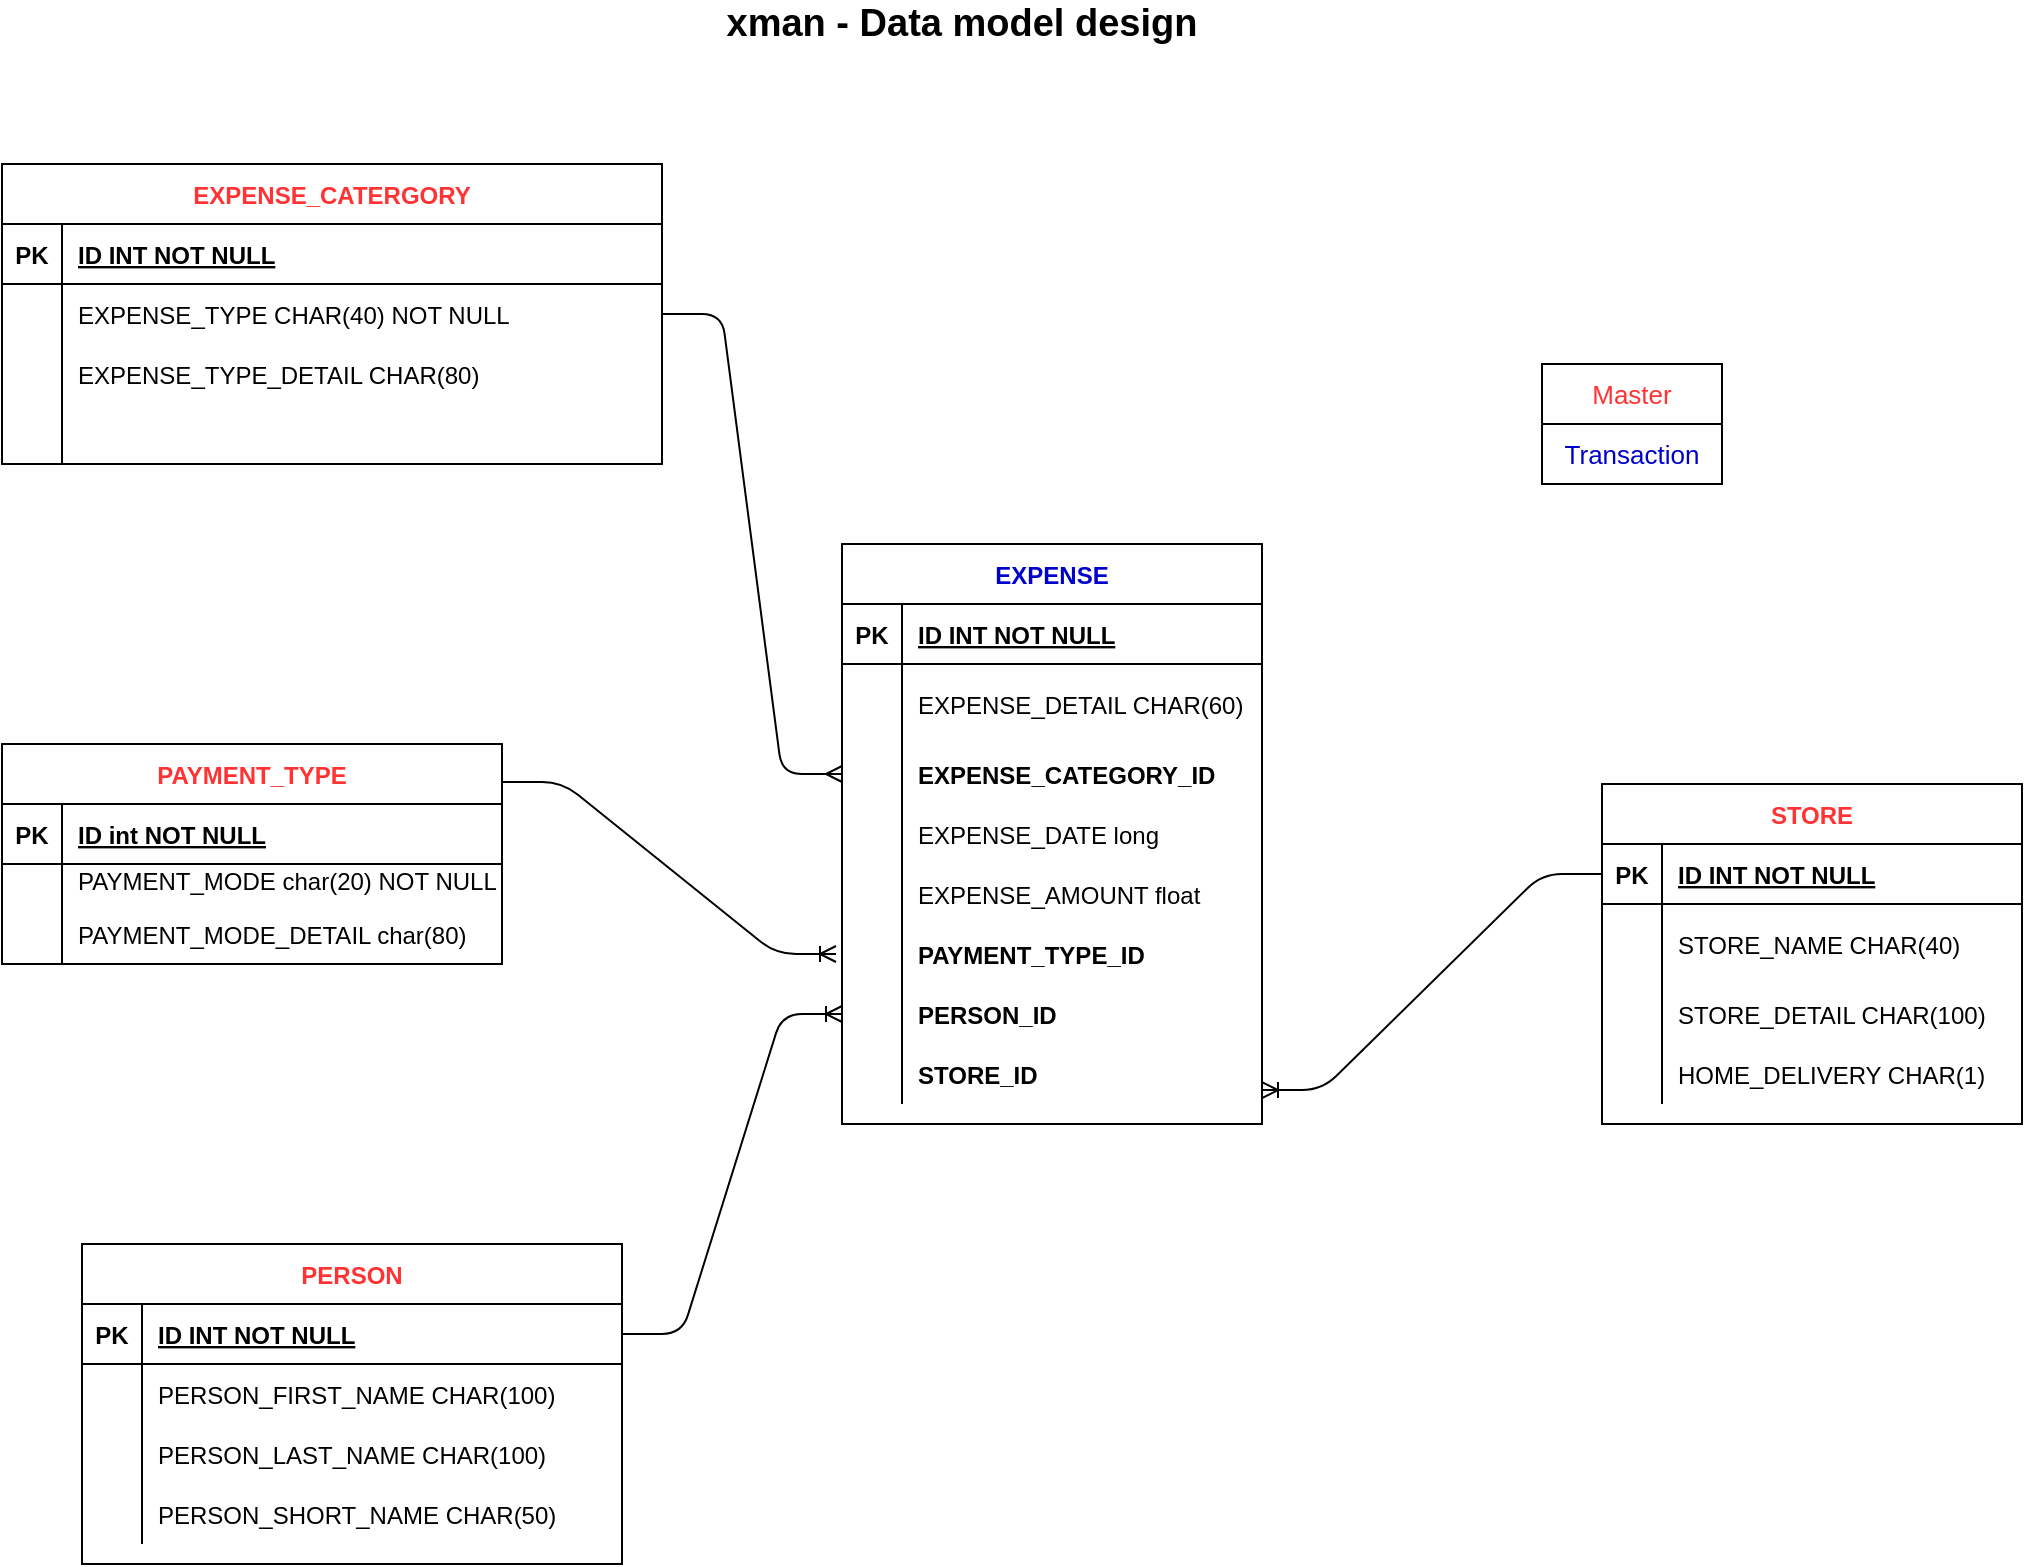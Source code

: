 <mxfile version="14.5.1" type="device"><diagram id="R2lEEEUBdFMjLlhIrx00" name="Page-1"><mxGraphModel dx="946" dy="1706" grid="1" gridSize="10" guides="1" tooltips="1" connect="1" arrows="1" fold="1" page="1" pageScale="1" pageWidth="850" pageHeight="1100" math="0" shadow="0" extFonts="Permanent Marker^https://fonts.googleapis.com/css?family=Permanent+Marker"><root><mxCell id="0"/><mxCell id="1" parent="0"/><mxCell id="C-vyLk0tnHw3VtMMgP7b-23" value="PAYMENT_TYPE" style="shape=table;startSize=30;container=1;collapsible=1;childLayout=tableLayout;fixedRows=1;rowLines=0;fontStyle=1;align=center;resizeLast=1;fontColor=#FF3333;" parent="1" vertex="1"><mxGeometry x="70" y="180" width="250" height="110" as="geometry"/></mxCell><mxCell id="C-vyLk0tnHw3VtMMgP7b-24" value="" style="shape=partialRectangle;collapsible=0;dropTarget=0;pointerEvents=0;fillColor=none;points=[[0,0.5],[1,0.5]];portConstraint=eastwest;top=0;left=0;right=0;bottom=1;" parent="C-vyLk0tnHw3VtMMgP7b-23" vertex="1"><mxGeometry y="30" width="250" height="30" as="geometry"/></mxCell><mxCell id="C-vyLk0tnHw3VtMMgP7b-25" value="PK" style="shape=partialRectangle;overflow=hidden;connectable=0;fillColor=none;top=0;left=0;bottom=0;right=0;fontStyle=1;" parent="C-vyLk0tnHw3VtMMgP7b-24" vertex="1"><mxGeometry width="30" height="30" as="geometry"/></mxCell><mxCell id="C-vyLk0tnHw3VtMMgP7b-26" value="ID int NOT NULL " style="shape=partialRectangle;overflow=hidden;connectable=0;fillColor=none;top=0;left=0;bottom=0;right=0;align=left;spacingLeft=6;fontStyle=5;" parent="C-vyLk0tnHw3VtMMgP7b-24" vertex="1"><mxGeometry x="30" width="220" height="30" as="geometry"/></mxCell><mxCell id="jmslZS8Ts7nzEx467xdW-66" value="" style="shape=partialRectangle;collapsible=0;dropTarget=0;pointerEvents=0;fillColor=none;points=[[0,0.5],[1,0.5]];portConstraint=eastwest;top=0;left=0;right=0;bottom=0;" vertex="1" parent="C-vyLk0tnHw3VtMMgP7b-23"><mxGeometry y="60" width="250" height="20" as="geometry"/></mxCell><mxCell id="jmslZS8Ts7nzEx467xdW-67" value="" style="shape=partialRectangle;overflow=hidden;connectable=0;fillColor=none;top=0;left=0;bottom=0;right=0;" vertex="1" parent="jmslZS8Ts7nzEx467xdW-66"><mxGeometry width="30" height="20" as="geometry"/></mxCell><mxCell id="jmslZS8Ts7nzEx467xdW-68" value="PAYMENT_MODE char(20) NOT NULL&#10; " style="shape=partialRectangle;overflow=hidden;connectable=0;fillColor=none;top=0;left=0;bottom=0;right=0;align=left;spacingLeft=6;" vertex="1" parent="jmslZS8Ts7nzEx467xdW-66"><mxGeometry x="30" width="220" height="20" as="geometry"/></mxCell><mxCell id="C-vyLk0tnHw3VtMMgP7b-27" value="" style="shape=partialRectangle;collapsible=0;dropTarget=0;pointerEvents=0;fillColor=none;points=[[0,0.5],[1,0.5]];portConstraint=eastwest;top=0;left=0;right=0;bottom=0;" parent="C-vyLk0tnHw3VtMMgP7b-23" vertex="1"><mxGeometry y="80" width="250" height="30" as="geometry"/></mxCell><mxCell id="C-vyLk0tnHw3VtMMgP7b-28" value="" style="shape=partialRectangle;overflow=hidden;connectable=0;fillColor=none;top=0;left=0;bottom=0;right=0;" parent="C-vyLk0tnHw3VtMMgP7b-27" vertex="1"><mxGeometry width="30" height="30" as="geometry"/></mxCell><mxCell id="C-vyLk0tnHw3VtMMgP7b-29" value="PAYMENT_MODE_DETAIL char(80)" style="shape=partialRectangle;overflow=hidden;connectable=0;fillColor=none;top=0;left=0;bottom=0;right=0;align=left;spacingLeft=6;" parent="C-vyLk0tnHw3VtMMgP7b-27" vertex="1"><mxGeometry x="30" width="220" height="30" as="geometry"/></mxCell><mxCell id="jmslZS8Ts7nzEx467xdW-1" value="EXPENSE_CATERGORY" style="shape=table;startSize=30;container=1;collapsible=1;childLayout=tableLayout;fixedRows=1;rowLines=0;fontStyle=1;align=center;resizeLast=1;fontColor=#FF3333;" vertex="1" parent="1"><mxGeometry x="70" y="-110" width="330" height="150" as="geometry"/></mxCell><mxCell id="jmslZS8Ts7nzEx467xdW-2" value="" style="shape=partialRectangle;collapsible=0;dropTarget=0;pointerEvents=0;fillColor=none;top=0;left=0;bottom=1;right=0;points=[[0,0.5],[1,0.5]];portConstraint=eastwest;" vertex="1" parent="jmslZS8Ts7nzEx467xdW-1"><mxGeometry y="30" width="330" height="30" as="geometry"/></mxCell><mxCell id="jmslZS8Ts7nzEx467xdW-3" value="PK" style="shape=partialRectangle;connectable=0;fillColor=none;top=0;left=0;bottom=0;right=0;fontStyle=1;overflow=hidden;" vertex="1" parent="jmslZS8Ts7nzEx467xdW-2"><mxGeometry width="30" height="30" as="geometry"/></mxCell><mxCell id="jmslZS8Ts7nzEx467xdW-4" value="ID INT NOT NULL" style="shape=partialRectangle;connectable=0;fillColor=none;top=0;left=0;bottom=0;right=0;align=left;spacingLeft=6;fontStyle=5;overflow=hidden;" vertex="1" parent="jmslZS8Ts7nzEx467xdW-2"><mxGeometry x="30" width="300" height="30" as="geometry"/></mxCell><mxCell id="jmslZS8Ts7nzEx467xdW-5" value="" style="shape=partialRectangle;collapsible=0;dropTarget=0;pointerEvents=0;fillColor=none;top=0;left=0;bottom=0;right=0;points=[[0,0.5],[1,0.5]];portConstraint=eastwest;" vertex="1" parent="jmslZS8Ts7nzEx467xdW-1"><mxGeometry y="60" width="330" height="30" as="geometry"/></mxCell><mxCell id="jmslZS8Ts7nzEx467xdW-6" value="" style="shape=partialRectangle;connectable=0;fillColor=none;top=0;left=0;bottom=0;right=0;editable=1;overflow=hidden;" vertex="1" parent="jmslZS8Ts7nzEx467xdW-5"><mxGeometry width="30" height="30" as="geometry"/></mxCell><mxCell id="jmslZS8Ts7nzEx467xdW-7" value="EXPENSE_TYPE CHAR(40) NOT NULL" style="shape=partialRectangle;connectable=0;fillColor=none;top=0;left=0;bottom=0;right=0;align=left;spacingLeft=6;overflow=hidden;" vertex="1" parent="jmslZS8Ts7nzEx467xdW-5"><mxGeometry x="30" width="300" height="30" as="geometry"/></mxCell><mxCell id="jmslZS8Ts7nzEx467xdW-8" value="" style="shape=partialRectangle;collapsible=0;dropTarget=0;pointerEvents=0;fillColor=none;top=0;left=0;bottom=0;right=0;points=[[0,0.5],[1,0.5]];portConstraint=eastwest;" vertex="1" parent="jmslZS8Ts7nzEx467xdW-1"><mxGeometry y="90" width="330" height="30" as="geometry"/></mxCell><mxCell id="jmslZS8Ts7nzEx467xdW-9" value="" style="shape=partialRectangle;connectable=0;fillColor=none;top=0;left=0;bottom=0;right=0;editable=1;overflow=hidden;" vertex="1" parent="jmslZS8Ts7nzEx467xdW-8"><mxGeometry width="30" height="30" as="geometry"/></mxCell><mxCell id="jmslZS8Ts7nzEx467xdW-10" value="EXPENSE_TYPE_DETAIL CHAR(80)" style="shape=partialRectangle;connectable=0;fillColor=none;top=0;left=0;bottom=0;right=0;align=left;spacingLeft=6;overflow=hidden;" vertex="1" parent="jmslZS8Ts7nzEx467xdW-8"><mxGeometry x="30" width="300" height="30" as="geometry"/></mxCell><mxCell id="jmslZS8Ts7nzEx467xdW-11" value="" style="shape=partialRectangle;collapsible=0;dropTarget=0;pointerEvents=0;fillColor=none;top=0;left=0;bottom=0;right=0;points=[[0,0.5],[1,0.5]];portConstraint=eastwest;" vertex="1" parent="jmslZS8Ts7nzEx467xdW-1"><mxGeometry y="120" width="330" height="30" as="geometry"/></mxCell><mxCell id="jmslZS8Ts7nzEx467xdW-12" value="" style="shape=partialRectangle;connectable=0;fillColor=none;top=0;left=0;bottom=0;right=0;editable=1;overflow=hidden;" vertex="1" parent="jmslZS8Ts7nzEx467xdW-11"><mxGeometry width="30" height="30" as="geometry"/></mxCell><mxCell id="jmslZS8Ts7nzEx467xdW-13" value="" style="shape=partialRectangle;connectable=0;fillColor=none;top=0;left=0;bottom=0;right=0;align=left;spacingLeft=6;overflow=hidden;" vertex="1" parent="jmslZS8Ts7nzEx467xdW-11"><mxGeometry x="30" width="300" height="30" as="geometry"/></mxCell><mxCell id="jmslZS8Ts7nzEx467xdW-14" value="PERSON" style="shape=table;startSize=30;container=1;collapsible=1;childLayout=tableLayout;fixedRows=1;rowLines=0;fontStyle=1;align=center;resizeLast=1;fontColor=#FF3333;" vertex="1" parent="1"><mxGeometry x="110" y="430" width="270" height="160" as="geometry"/></mxCell><mxCell id="jmslZS8Ts7nzEx467xdW-15" value="" style="shape=partialRectangle;collapsible=0;dropTarget=0;pointerEvents=0;fillColor=none;top=0;left=0;bottom=1;right=0;points=[[0,0.5],[1,0.5]];portConstraint=eastwest;" vertex="1" parent="jmslZS8Ts7nzEx467xdW-14"><mxGeometry y="30" width="270" height="30" as="geometry"/></mxCell><mxCell id="jmslZS8Ts7nzEx467xdW-16" value="PK" style="shape=partialRectangle;connectable=0;fillColor=none;top=0;left=0;bottom=0;right=0;fontStyle=1;overflow=hidden;" vertex="1" parent="jmslZS8Ts7nzEx467xdW-15"><mxGeometry width="30" height="30" as="geometry"/></mxCell><mxCell id="jmslZS8Ts7nzEx467xdW-17" value="ID INT NOT NULL" style="shape=partialRectangle;connectable=0;fillColor=none;top=0;left=0;bottom=0;right=0;align=left;spacingLeft=6;fontStyle=5;overflow=hidden;" vertex="1" parent="jmslZS8Ts7nzEx467xdW-15"><mxGeometry x="30" width="240" height="30" as="geometry"/></mxCell><mxCell id="jmslZS8Ts7nzEx467xdW-18" value="" style="shape=partialRectangle;collapsible=0;dropTarget=0;pointerEvents=0;fillColor=none;top=0;left=0;bottom=0;right=0;points=[[0,0.5],[1,0.5]];portConstraint=eastwest;" vertex="1" parent="jmslZS8Ts7nzEx467xdW-14"><mxGeometry y="60" width="270" height="30" as="geometry"/></mxCell><mxCell id="jmslZS8Ts7nzEx467xdW-19" value="" style="shape=partialRectangle;connectable=0;fillColor=none;top=0;left=0;bottom=0;right=0;editable=1;overflow=hidden;" vertex="1" parent="jmslZS8Ts7nzEx467xdW-18"><mxGeometry width="30" height="30" as="geometry"/></mxCell><mxCell id="jmslZS8Ts7nzEx467xdW-20" value="PERSON_FIRST_NAME CHAR(100)" style="shape=partialRectangle;connectable=0;fillColor=none;top=0;left=0;bottom=0;right=0;align=left;spacingLeft=6;overflow=hidden;" vertex="1" parent="jmslZS8Ts7nzEx467xdW-18"><mxGeometry x="30" width="240" height="30" as="geometry"/></mxCell><mxCell id="jmslZS8Ts7nzEx467xdW-21" value="" style="shape=partialRectangle;collapsible=0;dropTarget=0;pointerEvents=0;fillColor=none;top=0;left=0;bottom=0;right=0;points=[[0,0.5],[1,0.5]];portConstraint=eastwest;" vertex="1" parent="jmslZS8Ts7nzEx467xdW-14"><mxGeometry y="90" width="270" height="30" as="geometry"/></mxCell><mxCell id="jmslZS8Ts7nzEx467xdW-22" value="" style="shape=partialRectangle;connectable=0;fillColor=none;top=0;left=0;bottom=0;right=0;editable=1;overflow=hidden;" vertex="1" parent="jmslZS8Ts7nzEx467xdW-21"><mxGeometry width="30" height="30" as="geometry"/></mxCell><mxCell id="jmslZS8Ts7nzEx467xdW-23" value="PERSON_LAST_NAME CHAR(100)" style="shape=partialRectangle;connectable=0;fillColor=none;top=0;left=0;bottom=0;right=0;align=left;spacingLeft=6;overflow=hidden;" vertex="1" parent="jmslZS8Ts7nzEx467xdW-21"><mxGeometry x="30" width="240" height="30" as="geometry"/></mxCell><mxCell id="jmslZS8Ts7nzEx467xdW-24" value="" style="shape=partialRectangle;collapsible=0;dropTarget=0;pointerEvents=0;fillColor=none;top=0;left=0;bottom=0;right=0;points=[[0,0.5],[1,0.5]];portConstraint=eastwest;" vertex="1" parent="jmslZS8Ts7nzEx467xdW-14"><mxGeometry y="120" width="270" height="30" as="geometry"/></mxCell><mxCell id="jmslZS8Ts7nzEx467xdW-25" value="" style="shape=partialRectangle;connectable=0;fillColor=none;top=0;left=0;bottom=0;right=0;editable=1;overflow=hidden;" vertex="1" parent="jmslZS8Ts7nzEx467xdW-24"><mxGeometry width="30" height="30" as="geometry"/></mxCell><mxCell id="jmslZS8Ts7nzEx467xdW-26" value="PERSON_SHORT_NAME CHAR(50)" style="shape=partialRectangle;connectable=0;fillColor=none;top=0;left=0;bottom=0;right=0;align=left;spacingLeft=6;overflow=hidden;" vertex="1" parent="jmslZS8Ts7nzEx467xdW-24"><mxGeometry x="30" width="240" height="30" as="geometry"/></mxCell><mxCell id="jmslZS8Ts7nzEx467xdW-27" value="STORE" style="shape=table;startSize=30;container=1;collapsible=1;childLayout=tableLayout;fixedRows=1;rowLines=0;fontStyle=1;align=center;resizeLast=1;fontColor=#FF3333;" vertex="1" parent="1"><mxGeometry x="870" y="200" width="210" height="170" as="geometry"/></mxCell><mxCell id="jmslZS8Ts7nzEx467xdW-28" value="" style="shape=partialRectangle;collapsible=0;dropTarget=0;pointerEvents=0;fillColor=none;top=0;left=0;bottom=1;right=0;points=[[0,0.5],[1,0.5]];portConstraint=eastwest;" vertex="1" parent="jmslZS8Ts7nzEx467xdW-27"><mxGeometry y="30" width="210" height="30" as="geometry"/></mxCell><mxCell id="jmslZS8Ts7nzEx467xdW-29" value="PK" style="shape=partialRectangle;connectable=0;fillColor=none;top=0;left=0;bottom=0;right=0;fontStyle=1;overflow=hidden;" vertex="1" parent="jmslZS8Ts7nzEx467xdW-28"><mxGeometry width="30" height="30" as="geometry"/></mxCell><mxCell id="jmslZS8Ts7nzEx467xdW-30" value="ID INT NOT NULL" style="shape=partialRectangle;connectable=0;fillColor=none;top=0;left=0;bottom=0;right=0;align=left;spacingLeft=6;fontStyle=5;overflow=hidden;" vertex="1" parent="jmslZS8Ts7nzEx467xdW-28"><mxGeometry x="30" width="180" height="30" as="geometry"/></mxCell><mxCell id="jmslZS8Ts7nzEx467xdW-31" value="" style="shape=partialRectangle;collapsible=0;dropTarget=0;pointerEvents=0;fillColor=none;top=0;left=0;bottom=0;right=0;points=[[0,0.5],[1,0.5]];portConstraint=eastwest;" vertex="1" parent="jmslZS8Ts7nzEx467xdW-27"><mxGeometry y="60" width="210" height="40" as="geometry"/></mxCell><mxCell id="jmslZS8Ts7nzEx467xdW-32" value="" style="shape=partialRectangle;connectable=0;fillColor=none;top=0;left=0;bottom=0;right=0;editable=1;overflow=hidden;" vertex="1" parent="jmslZS8Ts7nzEx467xdW-31"><mxGeometry width="30" height="40" as="geometry"/></mxCell><mxCell id="jmslZS8Ts7nzEx467xdW-33" value="STORE_NAME CHAR(40)" style="shape=partialRectangle;connectable=0;fillColor=none;top=0;left=0;bottom=0;right=0;align=left;spacingLeft=6;overflow=hidden;" vertex="1" parent="jmslZS8Ts7nzEx467xdW-31"><mxGeometry x="30" width="180" height="40" as="geometry"/></mxCell><mxCell id="jmslZS8Ts7nzEx467xdW-34" value="" style="shape=partialRectangle;collapsible=0;dropTarget=0;pointerEvents=0;fillColor=none;top=0;left=0;bottom=0;right=0;points=[[0,0.5],[1,0.5]];portConstraint=eastwest;" vertex="1" parent="jmslZS8Ts7nzEx467xdW-27"><mxGeometry y="100" width="210" height="30" as="geometry"/></mxCell><mxCell id="jmslZS8Ts7nzEx467xdW-35" value="" style="shape=partialRectangle;connectable=0;fillColor=none;top=0;left=0;bottom=0;right=0;editable=1;overflow=hidden;" vertex="1" parent="jmslZS8Ts7nzEx467xdW-34"><mxGeometry width="30" height="30" as="geometry"/></mxCell><mxCell id="jmslZS8Ts7nzEx467xdW-36" value="STORE_DETAIL CHAR(100)" style="shape=partialRectangle;connectable=0;fillColor=none;top=0;left=0;bottom=0;right=0;align=left;spacingLeft=6;overflow=hidden;" vertex="1" parent="jmslZS8Ts7nzEx467xdW-34"><mxGeometry x="30" width="180" height="30" as="geometry"/></mxCell><mxCell id="jmslZS8Ts7nzEx467xdW-37" value="" style="shape=partialRectangle;collapsible=0;dropTarget=0;pointerEvents=0;fillColor=none;top=0;left=0;bottom=0;right=0;points=[[0,0.5],[1,0.5]];portConstraint=eastwest;" vertex="1" parent="jmslZS8Ts7nzEx467xdW-27"><mxGeometry y="130" width="210" height="30" as="geometry"/></mxCell><mxCell id="jmslZS8Ts7nzEx467xdW-38" value="" style="shape=partialRectangle;connectable=0;fillColor=none;top=0;left=0;bottom=0;right=0;editable=1;overflow=hidden;" vertex="1" parent="jmslZS8Ts7nzEx467xdW-37"><mxGeometry width="30" height="30" as="geometry"/></mxCell><mxCell id="jmslZS8Ts7nzEx467xdW-39" value="HOME_DELIVERY CHAR(1)" style="shape=partialRectangle;connectable=0;fillColor=none;top=0;left=0;bottom=0;right=0;align=left;spacingLeft=6;overflow=hidden;" vertex="1" parent="jmslZS8Ts7nzEx467xdW-37"><mxGeometry x="30" width="180" height="30" as="geometry"/></mxCell><mxCell id="jmslZS8Ts7nzEx467xdW-40" value="EXPENSE" style="shape=table;startSize=30;container=1;collapsible=1;childLayout=tableLayout;fixedRows=1;rowLines=0;fontStyle=1;align=center;resizeLast=1;fontColor=#0000CC;" vertex="1" parent="1"><mxGeometry x="490" y="80" width="210" height="290" as="geometry"/></mxCell><mxCell id="jmslZS8Ts7nzEx467xdW-41" value="" style="shape=partialRectangle;collapsible=0;dropTarget=0;pointerEvents=0;fillColor=none;top=0;left=0;bottom=1;right=0;points=[[0,0.5],[1,0.5]];portConstraint=eastwest;" vertex="1" parent="jmslZS8Ts7nzEx467xdW-40"><mxGeometry y="30" width="210" height="30" as="geometry"/></mxCell><mxCell id="jmslZS8Ts7nzEx467xdW-42" value="PK" style="shape=partialRectangle;connectable=0;fillColor=none;top=0;left=0;bottom=0;right=0;fontStyle=1;overflow=hidden;" vertex="1" parent="jmslZS8Ts7nzEx467xdW-41"><mxGeometry width="30" height="30" as="geometry"/></mxCell><mxCell id="jmslZS8Ts7nzEx467xdW-43" value="ID INT NOT NULL" style="shape=partialRectangle;connectable=0;fillColor=none;top=0;left=0;bottom=0;right=0;align=left;spacingLeft=6;fontStyle=5;overflow=hidden;" vertex="1" parent="jmslZS8Ts7nzEx467xdW-41"><mxGeometry x="30" width="180" height="30" as="geometry"/></mxCell><mxCell id="jmslZS8Ts7nzEx467xdW-44" value="" style="shape=partialRectangle;collapsible=0;dropTarget=0;pointerEvents=0;fillColor=none;top=0;left=0;bottom=0;right=0;points=[[0,0.5],[1,0.5]];portConstraint=eastwest;" vertex="1" parent="jmslZS8Ts7nzEx467xdW-40"><mxGeometry y="60" width="210" height="40" as="geometry"/></mxCell><mxCell id="jmslZS8Ts7nzEx467xdW-45" value="" style="shape=partialRectangle;connectable=0;fillColor=none;top=0;left=0;bottom=0;right=0;editable=1;overflow=hidden;" vertex="1" parent="jmslZS8Ts7nzEx467xdW-44"><mxGeometry width="30" height="40" as="geometry"/></mxCell><mxCell id="jmslZS8Ts7nzEx467xdW-46" value="EXPENSE_DETAIL CHAR(60)" style="shape=partialRectangle;connectable=0;fillColor=none;top=0;left=0;bottom=0;right=0;align=left;spacingLeft=6;overflow=hidden;" vertex="1" parent="jmslZS8Ts7nzEx467xdW-44"><mxGeometry x="30" width="180" height="40" as="geometry"/></mxCell><mxCell id="jmslZS8Ts7nzEx467xdW-47" value="" style="shape=partialRectangle;collapsible=0;dropTarget=0;pointerEvents=0;fillColor=none;top=0;left=0;bottom=0;right=0;points=[[0,0.5],[1,0.5]];portConstraint=eastwest;" vertex="1" parent="jmslZS8Ts7nzEx467xdW-40"><mxGeometry y="100" width="210" height="30" as="geometry"/></mxCell><mxCell id="jmslZS8Ts7nzEx467xdW-48" value="" style="shape=partialRectangle;connectable=0;fillColor=none;top=0;left=0;bottom=0;right=0;editable=1;overflow=hidden;" vertex="1" parent="jmslZS8Ts7nzEx467xdW-47"><mxGeometry width="30" height="30" as="geometry"/></mxCell><mxCell id="jmslZS8Ts7nzEx467xdW-49" value="EXPENSE_CATEGORY_ID" style="shape=partialRectangle;connectable=0;fillColor=none;top=0;left=0;bottom=0;right=0;align=left;spacingLeft=6;overflow=hidden;fontStyle=1" vertex="1" parent="jmslZS8Ts7nzEx467xdW-47"><mxGeometry x="30" width="180" height="30" as="geometry"/></mxCell><mxCell id="jmslZS8Ts7nzEx467xdW-50" value="" style="shape=partialRectangle;collapsible=0;dropTarget=0;pointerEvents=0;fillColor=none;top=0;left=0;bottom=0;right=0;points=[[0,0.5],[1,0.5]];portConstraint=eastwest;" vertex="1" parent="jmslZS8Ts7nzEx467xdW-40"><mxGeometry y="130" width="210" height="30" as="geometry"/></mxCell><mxCell id="jmslZS8Ts7nzEx467xdW-51" value="" style="shape=partialRectangle;connectable=0;fillColor=none;top=0;left=0;bottom=0;right=0;editable=1;overflow=hidden;" vertex="1" parent="jmslZS8Ts7nzEx467xdW-50"><mxGeometry width="30" height="30" as="geometry"/></mxCell><mxCell id="jmslZS8Ts7nzEx467xdW-52" value="EXPENSE_DATE long" style="shape=partialRectangle;connectable=0;fillColor=none;top=0;left=0;bottom=0;right=0;align=left;spacingLeft=6;overflow=hidden;" vertex="1" parent="jmslZS8Ts7nzEx467xdW-50"><mxGeometry x="30" width="180" height="30" as="geometry"/></mxCell><mxCell id="jmslZS8Ts7nzEx467xdW-53" value="" style="shape=partialRectangle;collapsible=0;dropTarget=0;pointerEvents=0;fillColor=none;top=0;left=0;bottom=0;right=0;points=[[0,0.5],[1,0.5]];portConstraint=eastwest;" vertex="1" parent="jmslZS8Ts7nzEx467xdW-40"><mxGeometry y="160" width="210" height="30" as="geometry"/></mxCell><mxCell id="jmslZS8Ts7nzEx467xdW-54" value="" style="shape=partialRectangle;connectable=0;fillColor=none;top=0;left=0;bottom=0;right=0;editable=1;overflow=hidden;" vertex="1" parent="jmslZS8Ts7nzEx467xdW-53"><mxGeometry width="30" height="30" as="geometry"/></mxCell><mxCell id="jmslZS8Ts7nzEx467xdW-55" value="EXPENSE_AMOUNT float" style="shape=partialRectangle;connectable=0;fillColor=none;top=0;left=0;bottom=0;right=0;align=left;spacingLeft=6;overflow=hidden;" vertex="1" parent="jmslZS8Ts7nzEx467xdW-53"><mxGeometry x="30" width="180" height="30" as="geometry"/></mxCell><mxCell id="jmslZS8Ts7nzEx467xdW-56" value="" style="shape=partialRectangle;collapsible=0;dropTarget=0;pointerEvents=0;fillColor=none;top=0;left=0;bottom=0;right=0;points=[[0,0.5],[1,0.5]];portConstraint=eastwest;" vertex="1" parent="jmslZS8Ts7nzEx467xdW-40"><mxGeometry y="190" width="210" height="30" as="geometry"/></mxCell><mxCell id="jmslZS8Ts7nzEx467xdW-57" value="" style="shape=partialRectangle;connectable=0;fillColor=none;top=0;left=0;bottom=0;right=0;editable=1;overflow=hidden;" vertex="1" parent="jmslZS8Ts7nzEx467xdW-56"><mxGeometry width="30" height="30" as="geometry"/></mxCell><mxCell id="jmslZS8Ts7nzEx467xdW-58" value="PAYMENT_TYPE_ID" style="shape=partialRectangle;connectable=0;fillColor=none;top=0;left=0;bottom=0;right=0;align=left;spacingLeft=6;overflow=hidden;fontStyle=1" vertex="1" parent="jmslZS8Ts7nzEx467xdW-56"><mxGeometry x="30" width="180" height="30" as="geometry"/></mxCell><mxCell id="jmslZS8Ts7nzEx467xdW-59" value="" style="shape=partialRectangle;collapsible=0;dropTarget=0;pointerEvents=0;fillColor=none;top=0;left=0;bottom=0;right=0;points=[[0,0.5],[1,0.5]];portConstraint=eastwest;" vertex="1" parent="jmslZS8Ts7nzEx467xdW-40"><mxGeometry y="220" width="210" height="30" as="geometry"/></mxCell><mxCell id="jmslZS8Ts7nzEx467xdW-60" value="" style="shape=partialRectangle;connectable=0;fillColor=none;top=0;left=0;bottom=0;right=0;editable=1;overflow=hidden;" vertex="1" parent="jmslZS8Ts7nzEx467xdW-59"><mxGeometry width="30" height="30" as="geometry"/></mxCell><mxCell id="jmslZS8Ts7nzEx467xdW-61" value="PERSON_ID" style="shape=partialRectangle;connectable=0;fillColor=none;top=0;left=0;bottom=0;right=0;align=left;spacingLeft=6;overflow=hidden;fontStyle=1" vertex="1" parent="jmslZS8Ts7nzEx467xdW-59"><mxGeometry x="30" width="180" height="30" as="geometry"/></mxCell><mxCell id="jmslZS8Ts7nzEx467xdW-62" value="" style="shape=partialRectangle;collapsible=0;dropTarget=0;pointerEvents=0;fillColor=none;top=0;left=0;bottom=0;right=0;points=[[0,0.5],[1,0.5]];portConstraint=eastwest;" vertex="1" parent="jmslZS8Ts7nzEx467xdW-40"><mxGeometry y="250" width="210" height="30" as="geometry"/></mxCell><mxCell id="jmslZS8Ts7nzEx467xdW-63" value="" style="shape=partialRectangle;connectable=0;fillColor=none;top=0;left=0;bottom=0;right=0;editable=1;overflow=hidden;" vertex="1" parent="jmslZS8Ts7nzEx467xdW-62"><mxGeometry width="30" height="30" as="geometry"/></mxCell><mxCell id="jmslZS8Ts7nzEx467xdW-64" value="STORE_ID" style="shape=partialRectangle;connectable=0;fillColor=none;top=0;left=0;bottom=0;right=0;align=left;spacingLeft=6;overflow=hidden;fontStyle=1" vertex="1" parent="jmslZS8Ts7nzEx467xdW-62"><mxGeometry x="30" width="180" height="30" as="geometry"/></mxCell><mxCell id="jmslZS8Ts7nzEx467xdW-65" value="" style="edgeStyle=entityRelationEdgeStyle;fontSize=12;html=1;endArrow=ERoneToMany;exitX=1;exitY=0.173;exitDx=0;exitDy=0;exitPerimeter=0;" edge="1" parent="1" source="C-vyLk0tnHw3VtMMgP7b-23"><mxGeometry width="100" height="100" relative="1" as="geometry"><mxPoint x="392" y="67" as="sourcePoint"/><mxPoint x="487" y="285" as="targetPoint"/></mxGeometry></mxCell><mxCell id="jmslZS8Ts7nzEx467xdW-69" value="" style="edgeStyle=entityRelationEdgeStyle;fontSize=12;html=1;endArrow=ERmany;exitX=1;exitY=0.5;exitDx=0;exitDy=0;entryX=0;entryY=0.5;entryDx=0;entryDy=0;" edge="1" parent="1" source="jmslZS8Ts7nzEx467xdW-5" target="jmslZS8Ts7nzEx467xdW-47"><mxGeometry width="100" height="100" relative="1" as="geometry"><mxPoint x="350" y="180" as="sourcePoint"/><mxPoint x="450" y="80" as="targetPoint"/></mxGeometry></mxCell><mxCell id="jmslZS8Ts7nzEx467xdW-70" value="" style="edgeStyle=entityRelationEdgeStyle;fontSize=12;html=1;endArrow=ERoneToMany;entryX=0;entryY=0.5;entryDx=0;entryDy=0;" edge="1" parent="1" source="jmslZS8Ts7nzEx467xdW-15" target="jmslZS8Ts7nzEx467xdW-59"><mxGeometry width="100" height="100" relative="1" as="geometry"><mxPoint x="330" y="209.03" as="sourcePoint"/><mxPoint x="497" y="295" as="targetPoint"/></mxGeometry></mxCell><mxCell id="jmslZS8Ts7nzEx467xdW-71" value="" style="edgeStyle=entityRelationEdgeStyle;fontSize=13;html=1;endArrow=ERoneToMany;entryX=1;entryY=0.767;entryDx=0;entryDy=0;exitX=0;exitY=0.5;exitDx=0;exitDy=0;entryPerimeter=0;" edge="1" parent="1" source="jmslZS8Ts7nzEx467xdW-28" target="jmslZS8Ts7nzEx467xdW-62"><mxGeometry width="100" height="100" relative="1" as="geometry"><mxPoint x="390" y="485" as="sourcePoint"/><mxPoint x="500" y="325" as="targetPoint"/></mxGeometry></mxCell><mxCell id="jmslZS8Ts7nzEx467xdW-72" value="&lt;font style=&quot;font-size: 19px&quot;&gt;xman - Data model design&lt;/font&gt;" style="text;html=1;strokeColor=none;fillColor=none;align=center;verticalAlign=middle;whiteSpace=wrap;rounded=0;fontSize=17;fontStyle=1" vertex="1" parent="1"><mxGeometry x="410" y="-190" width="280" height="20" as="geometry"/></mxCell><mxCell id="jmslZS8Ts7nzEx467xdW-73" value="Master" style="rounded=0;whiteSpace=wrap;html=1;fontSize=13;fontColor=#FF3333;" vertex="1" parent="1"><mxGeometry x="840" y="-10" width="90" height="30" as="geometry"/></mxCell><mxCell id="jmslZS8Ts7nzEx467xdW-74" value="&lt;font color=&quot;#0000cc&quot;&gt;Transaction&lt;/font&gt;" style="rounded=0;whiteSpace=wrap;html=1;fontSize=13;fontColor=#FF3333;" vertex="1" parent="1"><mxGeometry x="840" y="20" width="90" height="30" as="geometry"/></mxCell></root></mxGraphModel></diagram></mxfile>